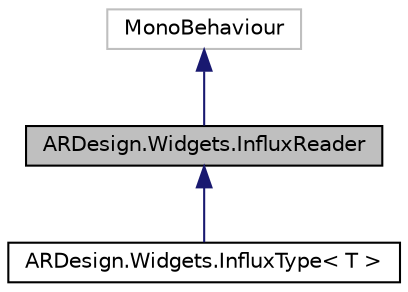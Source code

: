 digraph "ARDesign.Widgets.InfluxReader"
{
 // LATEX_PDF_SIZE
  edge [fontname="Helvetica",fontsize="10",labelfontname="Helvetica",labelfontsize="10"];
  node [fontname="Helvetica",fontsize="10",shape=record];
  Node0 [label="ARDesign.Widgets.InfluxReader",height=0.2,width=0.4,color="black", fillcolor="grey75", style="filled", fontcolor="black",tooltip="Abstract class for querying Influx data to widgets. Includes implemented methods for building useful ..."];
  Node1 -> Node0 [dir="back",color="midnightblue",fontsize="10",style="solid",fontname="Helvetica"];
  Node1 [label="MonoBehaviour",height=0.2,width=0.4,color="grey75", fillcolor="white", style="filled",tooltip=" "];
  Node0 -> Node2 [dir="back",color="midnightblue",fontsize="10",style="solid",fontname="Helvetica"];
  Node2 [label="ARDesign.Widgets.InfluxType\< T \>",height=0.2,width=0.4,color="black", fillcolor="white", style="filled",URL="$class_a_r_design_1_1_widgets_1_1_influx_type.html",tooltip="This ensures type agnostic functions can be run on InfluxReaders - All widgets should inherit from TH..."];
}
